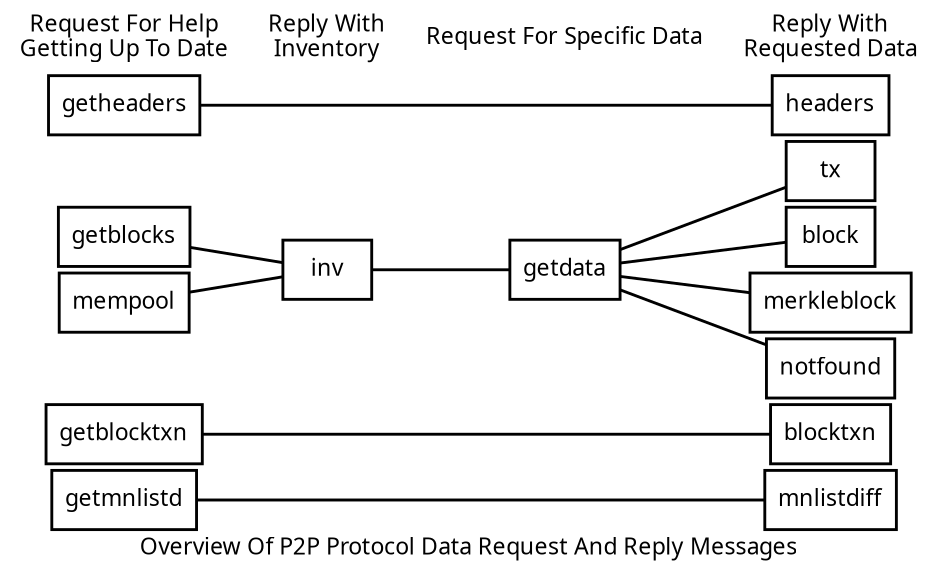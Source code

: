 digraph {

size="6.25";
rankdir=LR
nodesep=0.05;
ranksep=0.1;
splines="false"

edge [ penwidth = 1.75, fontname="Sans", dir="none" ]
node [ penwidth = 1.75, shape = "box", fontname="Sans", ]
graph [ penwidth = 1.75, fontname="Sans" ]

getmnlistd -> mnlistdiff [ minlen = 3 ];
getblocktxn -> blocktxn [ minlen = 3 ];

getblocks -> inv;
mempool -> inv;

inv -> getdata;

getdata -> tx;
getdata -> block;
getdata -> merkleblock;
getdata -> notfound;

getheaders -> headers [ minlen = 3 ];

{
    node [ shape = "none" ];
    label1 [ label = "Request For Help\nGetting Up To Date" ];
    label2 [ label = "Reply With\nInventory" ];
    label3 [ label = "Request For Specific Data" ];
    label4 [ label = "Reply With\nRequested Data" ];

    label1 -> label2 -> label3 -> label4 [style = "invis" ];
}

label = "Overview Of P2P Protocol Data Request And Reply Messages"
}
